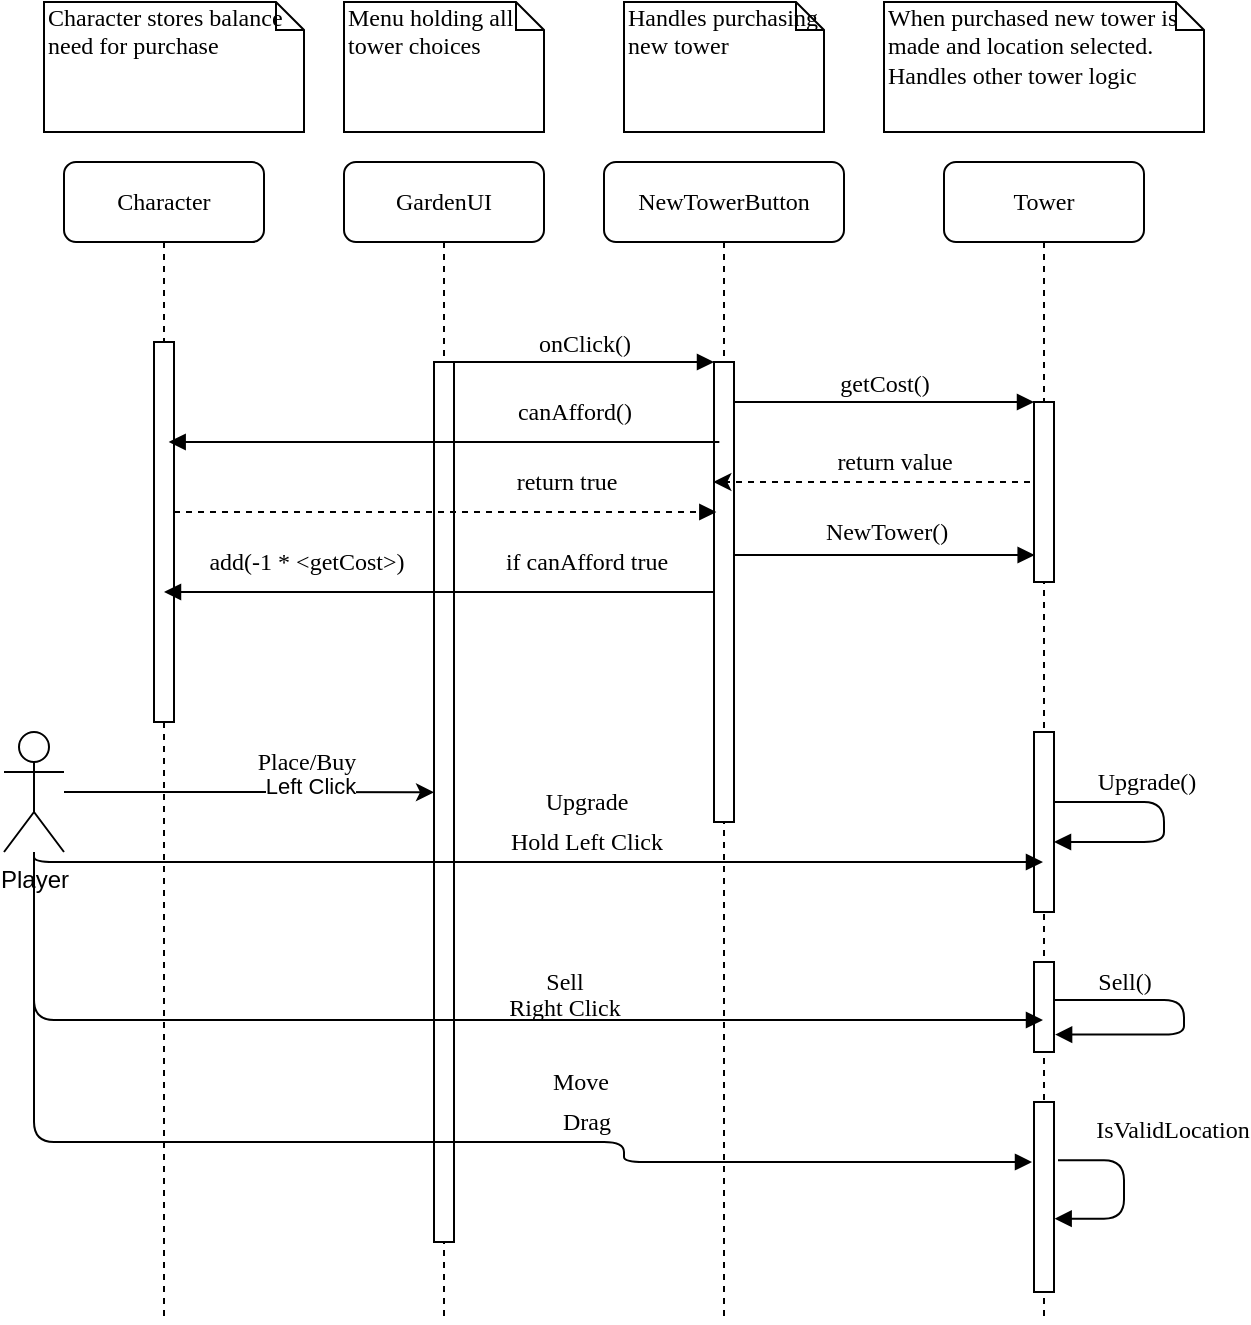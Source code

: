 <mxfile version="26.1.1">
  <diagram name="Page-1" id="13e1069c-82ec-6db2-03f1-153e76fe0fe0">
    <mxGraphModel dx="1311" dy="936" grid="1" gridSize="10" guides="1" tooltips="1" connect="1" arrows="1" fold="1" page="1" pageScale="1" pageWidth="1100" pageHeight="850" background="none" math="0" shadow="0">
      <root>
        <mxCell id="0" />
        <mxCell id="1" parent="0" />
        <mxCell id="7baba1c4bc27f4b0-2" value="NewTowerButton" style="shape=umlLifeline;perimeter=lifelinePerimeter;whiteSpace=wrap;html=1;container=1;collapsible=0;recursiveResize=0;outlineConnect=0;rounded=1;shadow=0;comic=0;labelBackgroundColor=none;strokeWidth=1;fontFamily=Verdana;fontSize=12;align=center;" parent="1" vertex="1">
          <mxGeometry x="350" y="80" width="120" height="580" as="geometry" />
        </mxCell>
        <mxCell id="eYP_Y39amCzkJ_lcemNL-10" style="edgeStyle=elbowEdgeStyle;shape=connector;rounded=1;orthogonalLoop=1;jettySize=auto;elbow=vertical;html=1;strokeColor=default;align=center;verticalAlign=bottom;fontFamily=Verdana;fontSize=12;fontColor=default;labelBackgroundColor=none;endArrow=block;" edge="1" parent="7baba1c4bc27f4b0-2" source="7baba1c4bc27f4b0-10" target="7baba1c4bc27f4b0-2">
          <mxGeometry relative="1" as="geometry" />
        </mxCell>
        <mxCell id="7baba1c4bc27f4b0-10" value="" style="html=1;points=[];perimeter=orthogonalPerimeter;rounded=0;shadow=0;comic=0;labelBackgroundColor=none;strokeWidth=1;fontFamily=Verdana;fontSize=12;align=center;" parent="7baba1c4bc27f4b0-2" vertex="1">
          <mxGeometry x="55" y="100" width="10" height="230" as="geometry" />
        </mxCell>
        <mxCell id="7baba1c4bc27f4b0-3" value="Tower" style="shape=umlLifeline;perimeter=lifelinePerimeter;whiteSpace=wrap;html=1;container=1;collapsible=0;recursiveResize=0;outlineConnect=0;rounded=1;shadow=0;comic=0;labelBackgroundColor=none;strokeWidth=1;fontFamily=Verdana;fontSize=12;align=center;" parent="1" vertex="1">
          <mxGeometry x="520" y="80" width="100" height="580" as="geometry" />
        </mxCell>
        <mxCell id="7baba1c4bc27f4b0-13" value="" style="html=1;points=[];perimeter=orthogonalPerimeter;rounded=0;shadow=0;comic=0;labelBackgroundColor=none;strokeWidth=1;fontFamily=Verdana;fontSize=12;align=center;" parent="7baba1c4bc27f4b0-3" vertex="1">
          <mxGeometry x="45" y="120" width="10" height="90" as="geometry" />
        </mxCell>
        <mxCell id="eYP_Y39amCzkJ_lcemNL-15" value="" style="html=1;points=[];perimeter=orthogonalPerimeter;rounded=0;shadow=0;comic=0;labelBackgroundColor=none;strokeWidth=1;fontFamily=Verdana;fontSize=12;align=center;" vertex="1" parent="7baba1c4bc27f4b0-3">
          <mxGeometry x="45" y="470" width="10" height="95" as="geometry" />
        </mxCell>
        <mxCell id="eYP_Y39amCzkJ_lcemNL-18" style="edgeStyle=elbowEdgeStyle;shape=connector;rounded=1;orthogonalLoop=1;jettySize=auto;elbow=vertical;html=1;strokeColor=default;align=center;verticalAlign=bottom;fontFamily=Verdana;fontSize=12;fontColor=default;labelBackgroundColor=none;endArrow=block;entryX=1.033;entryY=0.614;entryDx=0;entryDy=0;entryPerimeter=0;exitX=1.2;exitY=0.307;exitDx=0;exitDy=0;exitPerimeter=0;" edge="1" parent="7baba1c4bc27f4b0-3" source="eYP_Y39amCzkJ_lcemNL-15" target="eYP_Y39amCzkJ_lcemNL-15">
          <mxGeometry relative="1" as="geometry">
            <Array as="points">
              <mxPoint x="90" y="470" />
            </Array>
          </mxGeometry>
        </mxCell>
        <mxCell id="eYP_Y39amCzkJ_lcemNL-19" value="IsValidLocation" style="edgeLabel;html=1;align=center;verticalAlign=middle;resizable=0;points=[];fontFamily=Verdana;fontSize=12;fontColor=default;labelBackgroundColor=none;" vertex="1" connectable="0" parent="eYP_Y39amCzkJ_lcemNL-18">
          <mxGeometry x="-0.511" y="-2" relative="1" as="geometry">
            <mxPoint x="33" y="-17" as="offset" />
          </mxGeometry>
        </mxCell>
        <mxCell id="eYP_Y39amCzkJ_lcemNL-7" style="edgeStyle=orthogonalEdgeStyle;rounded=0;orthogonalLoop=1;jettySize=auto;html=1;dashed=1;" edge="1" parent="7baba1c4bc27f4b0-3">
          <mxGeometry relative="1" as="geometry">
            <mxPoint x="45" y="150" as="sourcePoint" />
            <mxPoint x="-115.333" y="160" as="targetPoint" />
            <Array as="points">
              <mxPoint x="-65" y="160" />
              <mxPoint x="-65" y="160" />
            </Array>
          </mxGeometry>
        </mxCell>
        <mxCell id="eYP_Y39amCzkJ_lcemNL-9" value="return value" style="edgeLabel;html=1;align=center;verticalAlign=middle;resizable=0;points=[];fontFamily=Verdana;fontSize=12;fontColor=default;labelBackgroundColor=none;" vertex="1" connectable="0" parent="eYP_Y39amCzkJ_lcemNL-7">
          <mxGeometry x="-0.357" y="1" relative="1" as="geometry">
            <mxPoint x="-25" y="-11" as="offset" />
          </mxGeometry>
        </mxCell>
        <mxCell id="eYP_Y39amCzkJ_lcemNL-48" style="edgeStyle=elbowEdgeStyle;shape=connector;rounded=1;orthogonalLoop=1;jettySize=auto;elbow=vertical;html=1;strokeColor=default;align=center;verticalAlign=bottom;fontFamily=Verdana;fontSize=12;fontColor=default;labelBackgroundColor=none;endArrow=block;" edge="1" parent="7baba1c4bc27f4b0-3" source="eYP_Y39amCzkJ_lcemNL-22" target="7baba1c4bc27f4b0-3">
          <mxGeometry relative="1" as="geometry" />
        </mxCell>
        <mxCell id="eYP_Y39amCzkJ_lcemNL-22" value="" style="html=1;points=[];perimeter=orthogonalPerimeter;rounded=0;shadow=0;comic=0;labelBackgroundColor=none;strokeWidth=1;fontFamily=Verdana;fontSize=12;align=center;" vertex="1" parent="7baba1c4bc27f4b0-3">
          <mxGeometry x="45" y="285" width="10" height="90" as="geometry" />
        </mxCell>
        <mxCell id="eYP_Y39amCzkJ_lcemNL-51" style="edgeStyle=elbowEdgeStyle;shape=connector;rounded=1;orthogonalLoop=1;jettySize=auto;elbow=vertical;html=1;strokeColor=default;align=center;verticalAlign=bottom;fontFamily=Verdana;fontSize=12;fontColor=default;labelBackgroundColor=none;endArrow=block;" edge="1" parent="7baba1c4bc27f4b0-3" source="eYP_Y39amCzkJ_lcemNL-22" target="eYP_Y39amCzkJ_lcemNL-22">
          <mxGeometry relative="1" as="geometry">
            <Array as="points">
              <mxPoint x="110" y="330" />
            </Array>
          </mxGeometry>
        </mxCell>
        <mxCell id="eYP_Y39amCzkJ_lcemNL-52" value="Upgrade()" style="edgeLabel;html=1;align=center;verticalAlign=middle;resizable=0;points=[];fontFamily=Verdana;fontSize=12;fontColor=default;labelBackgroundColor=none;" vertex="1" connectable="0" parent="eYP_Y39amCzkJ_lcemNL-51">
          <mxGeometry x="-0.7" y="1" relative="1" as="geometry">
            <mxPoint x="26" y="-9" as="offset" />
          </mxGeometry>
        </mxCell>
        <mxCell id="eYP_Y39amCzkJ_lcemNL-58" style="edgeStyle=elbowEdgeStyle;shape=connector;rounded=1;orthogonalLoop=1;jettySize=auto;elbow=vertical;html=1;strokeColor=default;align=center;verticalAlign=bottom;fontFamily=Verdana;fontSize=12;fontColor=default;labelBackgroundColor=none;endArrow=block;" edge="1" parent="7baba1c4bc27f4b0-3" source="eYP_Y39amCzkJ_lcemNL-53">
          <mxGeometry relative="1" as="geometry">
            <mxPoint x="50" y="430" as="targetPoint" />
          </mxGeometry>
        </mxCell>
        <mxCell id="eYP_Y39amCzkJ_lcemNL-60" style="edgeStyle=elbowEdgeStyle;shape=connector;rounded=1;orthogonalLoop=1;jettySize=auto;elbow=vertical;html=1;strokeColor=default;align=center;verticalAlign=bottom;fontFamily=Verdana;fontSize=12;fontColor=default;labelBackgroundColor=none;endArrow=block;entryX=1.055;entryY=0.806;entryDx=0;entryDy=0;entryPerimeter=0;exitX=0.848;exitY=0.423;exitDx=0;exitDy=0;exitPerimeter=0;" edge="1" parent="7baba1c4bc27f4b0-3" source="eYP_Y39amCzkJ_lcemNL-53" target="eYP_Y39amCzkJ_lcemNL-53">
          <mxGeometry relative="1" as="geometry">
            <mxPoint x="130" y="422.5" as="targetPoint" />
            <Array as="points">
              <mxPoint x="120" y="430" />
            </Array>
          </mxGeometry>
        </mxCell>
        <mxCell id="eYP_Y39amCzkJ_lcemNL-61" value="Sell()" style="edgeLabel;html=1;align=center;verticalAlign=middle;resizable=0;points=[];fontFamily=Verdana;fontSize=12;fontColor=default;labelBackgroundColor=none;" vertex="1" connectable="0" parent="eYP_Y39amCzkJ_lcemNL-60">
          <mxGeometry x="-0.642" y="3" relative="1" as="geometry">
            <mxPoint x="10" y="-6" as="offset" />
          </mxGeometry>
        </mxCell>
        <mxCell id="eYP_Y39amCzkJ_lcemNL-53" value="" style="html=1;points=[];perimeter=orthogonalPerimeter;rounded=0;shadow=0;comic=0;labelBackgroundColor=none;strokeWidth=1;fontFamily=Verdana;fontSize=12;align=center;" vertex="1" parent="7baba1c4bc27f4b0-3">
          <mxGeometry x="45" y="400" width="10" height="45" as="geometry" />
        </mxCell>
        <mxCell id="7baba1c4bc27f4b0-7" value="Character" style="shape=umlLifeline;perimeter=lifelinePerimeter;whiteSpace=wrap;html=1;container=1;collapsible=0;recursiveResize=0;outlineConnect=0;rounded=1;shadow=0;comic=0;labelBackgroundColor=none;strokeWidth=1;fontFamily=Verdana;fontSize=12;align=center;" parent="1" vertex="1">
          <mxGeometry x="80" y="80" width="100" height="580" as="geometry" />
        </mxCell>
        <mxCell id="7baba1c4bc27f4b0-25" value="" style="html=1;points=[];perimeter=orthogonalPerimeter;rounded=0;shadow=0;comic=0;labelBackgroundColor=none;strokeColor=#000000;strokeWidth=1;fillColor=#FFFFFF;fontFamily=Verdana;fontSize=12;fontColor=#000000;align=center;" parent="7baba1c4bc27f4b0-7" vertex="1">
          <mxGeometry x="45" y="90" width="10" height="190" as="geometry" />
        </mxCell>
        <mxCell id="7baba1c4bc27f4b0-8" value="GardenUI" style="shape=umlLifeline;perimeter=lifelinePerimeter;whiteSpace=wrap;html=1;container=1;collapsible=0;recursiveResize=0;outlineConnect=0;rounded=1;shadow=0;comic=0;labelBackgroundColor=none;strokeWidth=1;fontFamily=Verdana;fontSize=12;align=center;" parent="1" vertex="1">
          <mxGeometry x="220" y="80" width="100" height="580" as="geometry" />
        </mxCell>
        <mxCell id="7baba1c4bc27f4b0-9" value="" style="html=1;points=[];perimeter=orthogonalPerimeter;rounded=0;shadow=0;comic=0;labelBackgroundColor=none;strokeWidth=1;fontFamily=Verdana;fontSize=12;align=center;" parent="7baba1c4bc27f4b0-8" vertex="1">
          <mxGeometry x="45" y="100" width="10" height="440" as="geometry" />
        </mxCell>
        <mxCell id="7baba1c4bc27f4b0-11" value="onClick()" style="html=1;verticalAlign=bottom;endArrow=block;entryX=0;entryY=0;labelBackgroundColor=none;fontFamily=Verdana;fontSize=12;edgeStyle=elbowEdgeStyle;elbow=vertical;" parent="1" source="7baba1c4bc27f4b0-9" target="7baba1c4bc27f4b0-10" edge="1">
          <mxGeometry relative="1" as="geometry">
            <mxPoint x="340" y="190" as="sourcePoint" />
            <mxPoint as="offset" />
          </mxGeometry>
        </mxCell>
        <mxCell id="7baba1c4bc27f4b0-14" value="getCost()" style="html=1;verticalAlign=bottom;endArrow=block;entryX=0;entryY=0;labelBackgroundColor=none;fontFamily=Verdana;fontSize=12;edgeStyle=elbowEdgeStyle;elbow=vertical;" parent="1" source="7baba1c4bc27f4b0-10" target="7baba1c4bc27f4b0-13" edge="1">
          <mxGeometry relative="1" as="geometry">
            <mxPoint x="490" y="200" as="sourcePoint" />
            <mxPoint as="offset" />
          </mxGeometry>
        </mxCell>
        <mxCell id="7baba1c4bc27f4b0-40" value="Menu holding all tower choices" style="shape=note;whiteSpace=wrap;html=1;size=14;verticalAlign=top;align=left;spacingTop=-6;rounded=0;shadow=0;comic=0;labelBackgroundColor=none;strokeWidth=1;fontFamily=Verdana;fontSize=12" parent="1" vertex="1">
          <mxGeometry x="220" width="100" height="65" as="geometry" />
        </mxCell>
        <mxCell id="7baba1c4bc27f4b0-41" value="Handles purchasing new tower" style="shape=note;whiteSpace=wrap;html=1;size=14;verticalAlign=top;align=left;spacingTop=-6;rounded=0;shadow=0;comic=0;labelBackgroundColor=none;strokeWidth=1;fontFamily=Verdana;fontSize=12" parent="1" vertex="1">
          <mxGeometry x="360" width="100" height="65" as="geometry" />
        </mxCell>
        <mxCell id="7baba1c4bc27f4b0-42" value="When purchased new tower is made and location selected. Handles other tower logic" style="shape=note;whiteSpace=wrap;html=1;size=14;verticalAlign=top;align=left;spacingTop=-6;rounded=0;shadow=0;comic=0;labelBackgroundColor=none;strokeWidth=1;fontFamily=Verdana;fontSize=12" parent="1" vertex="1">
          <mxGeometry x="490" width="160" height="65" as="geometry" />
        </mxCell>
        <mxCell id="7baba1c4bc27f4b0-46" value="Character stores balance need for purchase" style="shape=note;whiteSpace=wrap;html=1;size=14;verticalAlign=top;align=left;spacingTop=-6;rounded=0;shadow=0;comic=0;labelBackgroundColor=none;strokeWidth=1;fontFamily=Verdana;fontSize=12" parent="1" vertex="1">
          <mxGeometry x="70" width="130" height="65" as="geometry" />
        </mxCell>
        <mxCell id="eYP_Y39amCzkJ_lcemNL-54" style="edgeStyle=elbowEdgeStyle;shape=connector;rounded=1;orthogonalLoop=1;jettySize=auto;elbow=vertical;html=1;strokeColor=default;align=center;verticalAlign=bottom;fontFamily=Verdana;fontSize=12;fontColor=default;labelBackgroundColor=none;endArrow=block;" edge="1" parent="1" source="eYP_Y39amCzkJ_lcemNL-1" target="7baba1c4bc27f4b0-3">
          <mxGeometry relative="1" as="geometry">
            <Array as="points">
              <mxPoint x="310" y="509" />
            </Array>
          </mxGeometry>
        </mxCell>
        <mxCell id="eYP_Y39amCzkJ_lcemNL-55" value="Right Click" style="edgeLabel;html=1;align=center;verticalAlign=middle;resizable=0;points=[];fontFamily=Verdana;fontSize=12;fontColor=default;labelBackgroundColor=none;" vertex="1" connectable="0" parent="eYP_Y39amCzkJ_lcemNL-54">
          <mxGeometry x="0.077" y="-3" relative="1" as="geometry">
            <mxPoint x="32" y="-9" as="offset" />
          </mxGeometry>
        </mxCell>
        <mxCell id="eYP_Y39amCzkJ_lcemNL-56" value="Sell" style="edgeLabel;html=1;align=center;verticalAlign=middle;resizable=0;points=[];fontFamily=Verdana;fontSize=12;fontColor=default;labelBackgroundColor=none;" vertex="1" connectable="0" parent="eYP_Y39amCzkJ_lcemNL-54">
          <mxGeometry x="0.366" y="-1" relative="1" as="geometry">
            <mxPoint x="-53" y="-20" as="offset" />
          </mxGeometry>
        </mxCell>
        <mxCell id="eYP_Y39amCzkJ_lcemNL-1" value="Player" style="shape=umlActor;verticalLabelPosition=bottom;verticalAlign=top;html=1;outlineConnect=0;" vertex="1" parent="1">
          <mxGeometry x="50" y="365" width="30" height="60" as="geometry" />
        </mxCell>
        <mxCell id="eYP_Y39amCzkJ_lcemNL-2" style="edgeStyle=orthogonalEdgeStyle;rounded=0;orthogonalLoop=1;jettySize=auto;html=1;entryX=0;entryY=0.489;entryDx=0;entryDy=0;entryPerimeter=0;" edge="1" parent="1" source="eYP_Y39amCzkJ_lcemNL-1" target="7baba1c4bc27f4b0-9">
          <mxGeometry relative="1" as="geometry">
            <mxPoint x="200" y="395" as="sourcePoint" />
          </mxGeometry>
        </mxCell>
        <mxCell id="eYP_Y39amCzkJ_lcemNL-3" value="Left Click" style="edgeLabel;html=1;align=center;verticalAlign=middle;resizable=0;points=[];" vertex="1" connectable="0" parent="eYP_Y39amCzkJ_lcemNL-2">
          <mxGeometry x="0.31" y="3" relative="1" as="geometry">
            <mxPoint x="1" as="offset" />
          </mxGeometry>
        </mxCell>
        <mxCell id="eYP_Y39amCzkJ_lcemNL-39" value="Place/Buy" style="edgeLabel;html=1;align=center;verticalAlign=middle;resizable=0;points=[];fontFamily=Verdana;fontSize=12;fontColor=default;labelBackgroundColor=none;" vertex="1" connectable="0" parent="eYP_Y39amCzkJ_lcemNL-2">
          <mxGeometry x="-0.735" y="2" relative="1" as="geometry">
            <mxPoint x="96" y="-13" as="offset" />
          </mxGeometry>
        </mxCell>
        <mxCell id="eYP_Y39amCzkJ_lcemNL-16" style="edgeStyle=orthogonalEdgeStyle;shape=connector;rounded=1;orthogonalLoop=1;jettySize=auto;elbow=vertical;html=1;strokeColor=default;align=center;verticalAlign=bottom;fontFamily=Verdana;fontSize=12;fontColor=default;labelBackgroundColor=none;endArrow=block;" edge="1" parent="1" source="eYP_Y39amCzkJ_lcemNL-1">
          <mxGeometry relative="1" as="geometry">
            <mxPoint x="80" y="425" as="sourcePoint" />
            <mxPoint x="564" y="580" as="targetPoint" />
            <Array as="points">
              <mxPoint x="65" y="570" />
              <mxPoint x="360" y="570" />
            </Array>
          </mxGeometry>
        </mxCell>
        <mxCell id="eYP_Y39amCzkJ_lcemNL-43" value="Drag" style="edgeLabel;html=1;align=center;verticalAlign=middle;resizable=0;points=[];fontFamily=Verdana;fontSize=12;fontColor=default;labelBackgroundColor=none;" vertex="1" connectable="0" parent="eYP_Y39amCzkJ_lcemNL-16">
          <mxGeometry x="0.27" y="2" relative="1" as="geometry">
            <mxPoint x="5" y="-8" as="offset" />
          </mxGeometry>
        </mxCell>
        <mxCell id="eYP_Y39amCzkJ_lcemNL-45" value="Move" style="edgeLabel;html=1;align=center;verticalAlign=middle;resizable=0;points=[];fontFamily=Verdana;fontSize=12;fontColor=default;labelBackgroundColor=none;" vertex="1" connectable="0" parent="eYP_Y39amCzkJ_lcemNL-16">
          <mxGeometry x="0.278" y="-1" relative="1" as="geometry">
            <mxPoint y="-31" as="offset" />
          </mxGeometry>
        </mxCell>
        <mxCell id="eYP_Y39amCzkJ_lcemNL-23" style="edgeStyle=elbowEdgeStyle;shape=connector;rounded=1;orthogonalLoop=1;jettySize=auto;elbow=vertical;html=1;strokeColor=default;align=center;verticalAlign=bottom;fontFamily=Verdana;fontSize=12;fontColor=default;labelBackgroundColor=none;endArrow=block;" edge="1" parent="1" source="eYP_Y39amCzkJ_lcemNL-1" target="7baba1c4bc27f4b0-3">
          <mxGeometry relative="1" as="geometry">
            <mxPoint x="550" y="428" as="targetPoint" />
            <Array as="points">
              <mxPoint x="400" y="430" />
              <mxPoint x="390" y="430" />
            </Array>
          </mxGeometry>
        </mxCell>
        <mxCell id="eYP_Y39amCzkJ_lcemNL-41" value="Hold Left Click" style="edgeLabel;html=1;align=center;verticalAlign=middle;resizable=0;points=[];fontFamily=Verdana;fontSize=12;fontColor=default;labelBackgroundColor=none;" vertex="1" connectable="0" parent="eYP_Y39amCzkJ_lcemNL-23">
          <mxGeometry x="0.055" y="1" relative="1" as="geometry">
            <mxPoint x="12" y="-9" as="offset" />
          </mxGeometry>
        </mxCell>
        <mxCell id="eYP_Y39amCzkJ_lcemNL-44" value="Upgrade" style="edgeLabel;html=1;align=center;verticalAlign=middle;resizable=0;points=[];fontFamily=Verdana;fontSize=12;fontColor=default;labelBackgroundColor=none;" vertex="1" connectable="0" parent="eYP_Y39amCzkJ_lcemNL-23">
          <mxGeometry x="0.277" y="-4" relative="1" as="geometry">
            <mxPoint x="-45" y="-34" as="offset" />
          </mxGeometry>
        </mxCell>
        <mxCell id="eYP_Y39amCzkJ_lcemNL-24" style="edgeStyle=elbowEdgeStyle;shape=connector;rounded=1;orthogonalLoop=1;jettySize=auto;elbow=vertical;html=1;strokeColor=default;align=center;verticalAlign=bottom;fontFamily=Verdana;fontSize=12;fontColor=default;labelBackgroundColor=none;endArrow=block;" edge="1" parent="1">
          <mxGeometry relative="1" as="geometry">
            <mxPoint x="407.67" y="220" as="sourcePoint" />
            <mxPoint x="132.337" y="220" as="targetPoint" />
          </mxGeometry>
        </mxCell>
        <mxCell id="eYP_Y39amCzkJ_lcemNL-25" value="canAfford()" style="edgeLabel;html=1;align=center;verticalAlign=middle;resizable=0;points=[];fontFamily=Verdana;fontSize=12;fontColor=default;labelBackgroundColor=none;" vertex="1" connectable="0" parent="eYP_Y39amCzkJ_lcemNL-24">
          <mxGeometry x="-0.475" y="-2" relative="1" as="geometry">
            <mxPoint y="-13" as="offset" />
          </mxGeometry>
        </mxCell>
        <mxCell id="eYP_Y39amCzkJ_lcemNL-26" style="edgeStyle=elbowEdgeStyle;shape=connector;rounded=1;orthogonalLoop=1;jettySize=auto;elbow=vertical;html=1;entryX=0.117;entryY=0.326;entryDx=0;entryDy=0;entryPerimeter=0;strokeColor=default;align=center;verticalAlign=bottom;fontFamily=Verdana;fontSize=12;fontColor=default;labelBackgroundColor=none;endArrow=block;dashed=1;" edge="1" parent="1" source="7baba1c4bc27f4b0-25" target="7baba1c4bc27f4b0-10">
          <mxGeometry relative="1" as="geometry" />
        </mxCell>
        <mxCell id="eYP_Y39amCzkJ_lcemNL-29" value="return true" style="edgeLabel;html=1;align=center;verticalAlign=middle;resizable=0;points=[];fontFamily=Verdana;fontSize=12;fontColor=default;labelBackgroundColor=none;" vertex="1" connectable="0" parent="eYP_Y39amCzkJ_lcemNL-26">
          <mxGeometry x="0.385" y="-2" relative="1" as="geometry">
            <mxPoint x="8" y="-17" as="offset" />
          </mxGeometry>
        </mxCell>
        <mxCell id="eYP_Y39amCzkJ_lcemNL-30" style="edgeStyle=elbowEdgeStyle;shape=connector;rounded=1;orthogonalLoop=1;jettySize=auto;elbow=vertical;html=1;strokeColor=default;align=center;verticalAlign=bottom;fontFamily=Verdana;fontSize=12;fontColor=default;labelBackgroundColor=none;endArrow=block;" edge="1" parent="1" source="7baba1c4bc27f4b0-10" target="7baba1c4bc27f4b0-7">
          <mxGeometry relative="1" as="geometry" />
        </mxCell>
        <mxCell id="eYP_Y39amCzkJ_lcemNL-31" value="if canAfford true" style="edgeLabel;html=1;align=center;verticalAlign=middle;resizable=0;points=[];fontFamily=Verdana;fontSize=12;fontColor=default;labelBackgroundColor=none;" vertex="1" connectable="0" parent="eYP_Y39amCzkJ_lcemNL-30">
          <mxGeometry x="-0.591" y="-2" relative="1" as="geometry">
            <mxPoint x="-8" y="-13" as="offset" />
          </mxGeometry>
        </mxCell>
        <mxCell id="eYP_Y39amCzkJ_lcemNL-32" value="add(-1 * &amp;lt;getCost&amp;gt;)" style="edgeLabel;html=1;align=center;verticalAlign=middle;resizable=0;points=[];fontFamily=Verdana;fontSize=12;fontColor=default;labelBackgroundColor=none;" vertex="1" connectable="0" parent="eYP_Y39amCzkJ_lcemNL-30">
          <mxGeometry x="0.644" y="-1" relative="1" as="geometry">
            <mxPoint x="22" y="-14" as="offset" />
          </mxGeometry>
        </mxCell>
        <mxCell id="eYP_Y39amCzkJ_lcemNL-37" style="edgeStyle=elbowEdgeStyle;shape=connector;rounded=1;orthogonalLoop=1;jettySize=auto;elbow=vertical;html=1;entryX=0.033;entryY=0.852;entryDx=0;entryDy=0;entryPerimeter=0;strokeColor=default;align=center;verticalAlign=bottom;fontFamily=Verdana;fontSize=12;fontColor=default;labelBackgroundColor=none;endArrow=block;" edge="1" parent="1" source="7baba1c4bc27f4b0-10" target="7baba1c4bc27f4b0-13">
          <mxGeometry relative="1" as="geometry" />
        </mxCell>
        <mxCell id="eYP_Y39amCzkJ_lcemNL-38" value="NewTower()" style="edgeLabel;html=1;align=center;verticalAlign=middle;resizable=0;points=[];fontFamily=Verdana;fontSize=12;fontColor=default;labelBackgroundColor=none;" vertex="1" connectable="0" parent="eYP_Y39amCzkJ_lcemNL-37">
          <mxGeometry x="0.002" y="-1" relative="1" as="geometry">
            <mxPoint y="-13" as="offset" />
          </mxGeometry>
        </mxCell>
      </root>
    </mxGraphModel>
  </diagram>
</mxfile>
